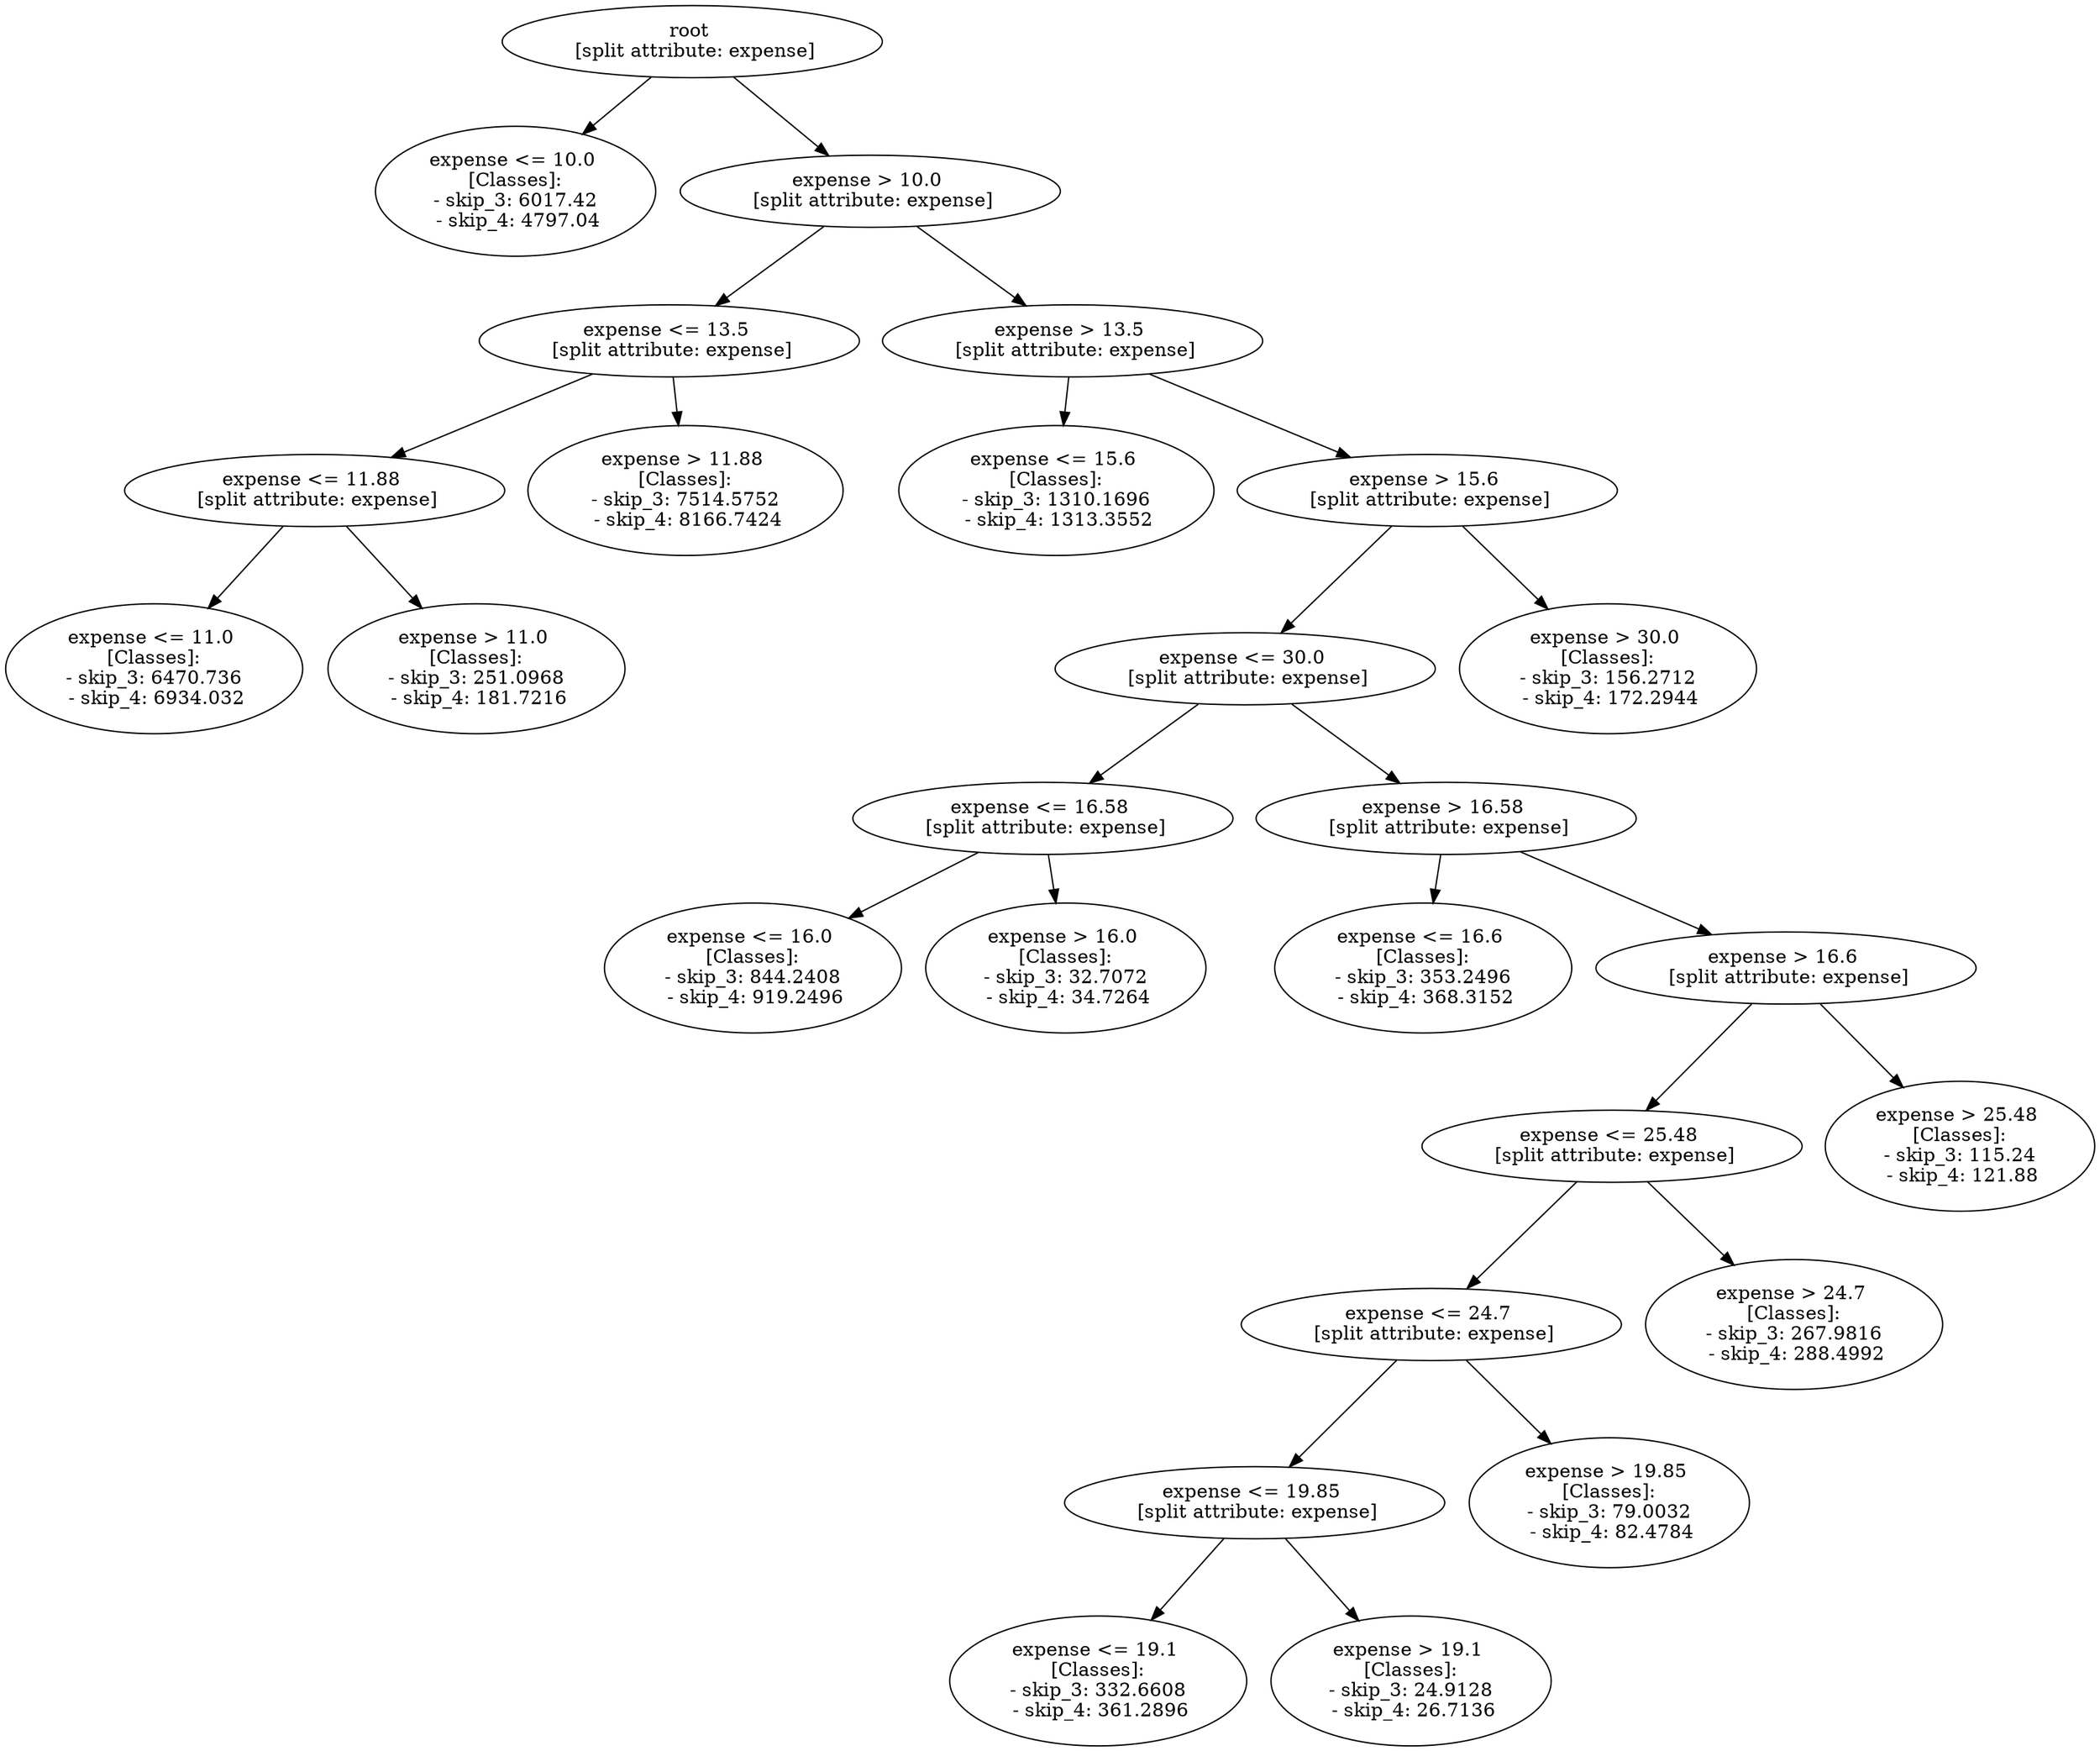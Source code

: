 // Road_Traffic_Fine_Management_Process-p_3-4
digraph "Road_Traffic_Fine_Management_Process-p_3-4" {
	"fd07febc-e193-41a3-ab78-a4e5a2fca825" [label="root 
 [split attribute: expense]"]
	"4a021a69-b5d4-40cb-b666-5efe7811bb15" [label="expense <= 10.0 
 [Classes]: 
 - skip_3: 6017.42 
 - skip_4: 4797.04"]
	"fd07febc-e193-41a3-ab78-a4e5a2fca825" -> "4a021a69-b5d4-40cb-b666-5efe7811bb15"
	"aae77f5a-7f9a-457d-af01-6a9347379cb9" [label="expense > 10.0 
 [split attribute: expense]"]
	"fd07febc-e193-41a3-ab78-a4e5a2fca825" -> "aae77f5a-7f9a-457d-af01-6a9347379cb9"
	"006534ab-1053-4a48-a80c-573960db89b3" [label="expense <= 13.5 
 [split attribute: expense]"]
	"aae77f5a-7f9a-457d-af01-6a9347379cb9" -> "006534ab-1053-4a48-a80c-573960db89b3"
	"01438160-cc5b-41b7-b3d7-7768cbf18caf" [label="expense <= 11.88 
 [split attribute: expense]"]
	"006534ab-1053-4a48-a80c-573960db89b3" -> "01438160-cc5b-41b7-b3d7-7768cbf18caf"
	"adec687f-1f07-4e22-812a-fee2a150aba2" [label="expense <= 11.0 
 [Classes]: 
 - skip_3: 6470.736 
 - skip_4: 6934.032"]
	"01438160-cc5b-41b7-b3d7-7768cbf18caf" -> "adec687f-1f07-4e22-812a-fee2a150aba2"
	"cdf353f8-a9c7-434a-b4bf-c538790a2e06" [label="expense > 11.0 
 [Classes]: 
 - skip_3: 251.0968 
 - skip_4: 181.7216"]
	"01438160-cc5b-41b7-b3d7-7768cbf18caf" -> "cdf353f8-a9c7-434a-b4bf-c538790a2e06"
	"252d8271-5a8d-4302-9c87-a0d647f73d76" [label="expense > 11.88 
 [Classes]: 
 - skip_3: 7514.5752 
 - skip_4: 8166.7424"]
	"006534ab-1053-4a48-a80c-573960db89b3" -> "252d8271-5a8d-4302-9c87-a0d647f73d76"
	"8899d82c-3578-457d-948c-6b8a4e0104da" [label="expense > 13.5 
 [split attribute: expense]"]
	"aae77f5a-7f9a-457d-af01-6a9347379cb9" -> "8899d82c-3578-457d-948c-6b8a4e0104da"
	"1d05c33d-ea28-4221-9d25-bc3834f78f3f" [label="expense <= 15.6 
 [Classes]: 
 - skip_3: 1310.1696 
 - skip_4: 1313.3552"]
	"8899d82c-3578-457d-948c-6b8a4e0104da" -> "1d05c33d-ea28-4221-9d25-bc3834f78f3f"
	"9ceee712-1501-490d-b52f-6f6ef1e798c9" [label="expense > 15.6 
 [split attribute: expense]"]
	"8899d82c-3578-457d-948c-6b8a4e0104da" -> "9ceee712-1501-490d-b52f-6f6ef1e798c9"
	"8052c454-a767-40ab-b457-312462ba5915" [label="expense <= 30.0 
 [split attribute: expense]"]
	"9ceee712-1501-490d-b52f-6f6ef1e798c9" -> "8052c454-a767-40ab-b457-312462ba5915"
	"1bffcc59-e819-474c-ad46-1d8d5f6adb8d" [label="expense <= 16.58 
 [split attribute: expense]"]
	"8052c454-a767-40ab-b457-312462ba5915" -> "1bffcc59-e819-474c-ad46-1d8d5f6adb8d"
	"8a731211-3fc9-4231-87ed-d311b6c8c88e" [label="expense <= 16.0 
 [Classes]: 
 - skip_3: 844.2408 
 - skip_4: 919.2496"]
	"1bffcc59-e819-474c-ad46-1d8d5f6adb8d" -> "8a731211-3fc9-4231-87ed-d311b6c8c88e"
	"e4250097-b8f0-4387-8e7f-89e15e84e91a" [label="expense > 16.0 
 [Classes]: 
 - skip_3: 32.7072 
 - skip_4: 34.7264"]
	"1bffcc59-e819-474c-ad46-1d8d5f6adb8d" -> "e4250097-b8f0-4387-8e7f-89e15e84e91a"
	"84b3db9e-7bf1-4253-a9e5-e6ebe67731f1" [label="expense > 16.58 
 [split attribute: expense]"]
	"8052c454-a767-40ab-b457-312462ba5915" -> "84b3db9e-7bf1-4253-a9e5-e6ebe67731f1"
	"bdd420fa-d389-46a2-a51a-6661fa70876b" [label="expense <= 16.6 
 [Classes]: 
 - skip_3: 353.2496 
 - skip_4: 368.3152"]
	"84b3db9e-7bf1-4253-a9e5-e6ebe67731f1" -> "bdd420fa-d389-46a2-a51a-6661fa70876b"
	"9b62cef8-5d1e-495e-8fb7-697d1f66d863" [label="expense > 16.6 
 [split attribute: expense]"]
	"84b3db9e-7bf1-4253-a9e5-e6ebe67731f1" -> "9b62cef8-5d1e-495e-8fb7-697d1f66d863"
	"63966ee7-73d4-4f67-9e2d-528b7fe5826b" [label="expense <= 25.48 
 [split attribute: expense]"]
	"9b62cef8-5d1e-495e-8fb7-697d1f66d863" -> "63966ee7-73d4-4f67-9e2d-528b7fe5826b"
	"97a35367-30fb-44ba-8cb2-258919f5dc41" [label="expense <= 24.7 
 [split attribute: expense]"]
	"63966ee7-73d4-4f67-9e2d-528b7fe5826b" -> "97a35367-30fb-44ba-8cb2-258919f5dc41"
	"b0ff47ad-8164-4768-b023-708cfced769f" [label="expense <= 19.85 
 [split attribute: expense]"]
	"97a35367-30fb-44ba-8cb2-258919f5dc41" -> "b0ff47ad-8164-4768-b023-708cfced769f"
	"659c334c-7a68-437f-820a-36c2c9a265b5" [label="expense <= 19.1 
 [Classes]: 
 - skip_3: 332.6608 
 - skip_4: 361.2896"]
	"b0ff47ad-8164-4768-b023-708cfced769f" -> "659c334c-7a68-437f-820a-36c2c9a265b5"
	"79d9a62a-8ec6-436c-9162-91785bc437ee" [label="expense > 19.1 
 [Classes]: 
 - skip_3: 24.9128 
 - skip_4: 26.7136"]
	"b0ff47ad-8164-4768-b023-708cfced769f" -> "79d9a62a-8ec6-436c-9162-91785bc437ee"
	"9f6554b1-0b99-467d-99a6-98c18e37154f" [label="expense > 19.85 
 [Classes]: 
 - skip_3: 79.0032 
 - skip_4: 82.4784"]
	"97a35367-30fb-44ba-8cb2-258919f5dc41" -> "9f6554b1-0b99-467d-99a6-98c18e37154f"
	"1655f953-80b8-46e1-8864-afff2fd9c2ad" [label="expense > 24.7 
 [Classes]: 
 - skip_3: 267.9816 
 - skip_4: 288.4992"]
	"63966ee7-73d4-4f67-9e2d-528b7fe5826b" -> "1655f953-80b8-46e1-8864-afff2fd9c2ad"
	"8c7915bc-fe0e-4163-acc3-527f9656e6fb" [label="expense > 25.48 
 [Classes]: 
 - skip_3: 115.24 
 - skip_4: 121.88"]
	"9b62cef8-5d1e-495e-8fb7-697d1f66d863" -> "8c7915bc-fe0e-4163-acc3-527f9656e6fb"
	"43266b2f-8c1b-4cf1-a5e7-eef1b4111f5c" [label="expense > 30.0 
 [Classes]: 
 - skip_3: 156.2712 
 - skip_4: 172.2944"]
	"9ceee712-1501-490d-b52f-6f6ef1e798c9" -> "43266b2f-8c1b-4cf1-a5e7-eef1b4111f5c"
}
